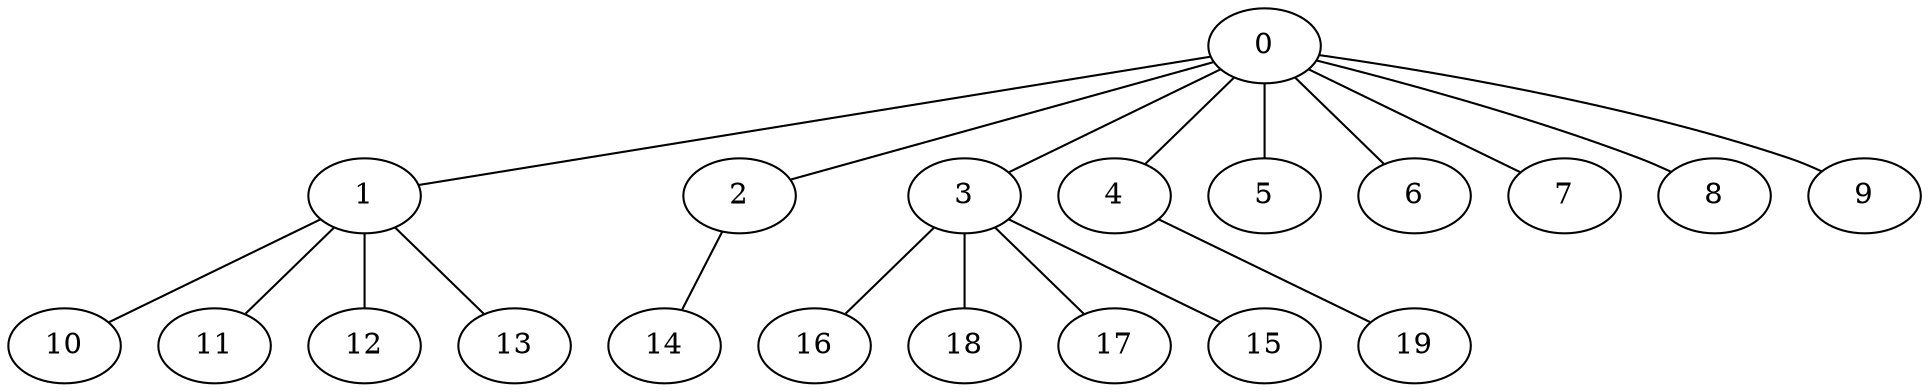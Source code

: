 
graph graphname {
    0 -- 1
0 -- 2
0 -- 3
0 -- 4
0 -- 5
0 -- 6
0 -- 7
0 -- 8
0 -- 9
1 -- 10
1 -- 11
1 -- 12
1 -- 13
2 -- 14
3 -- 16
3 -- 18
3 -- 17
3 -- 15
4 -- 19

}
